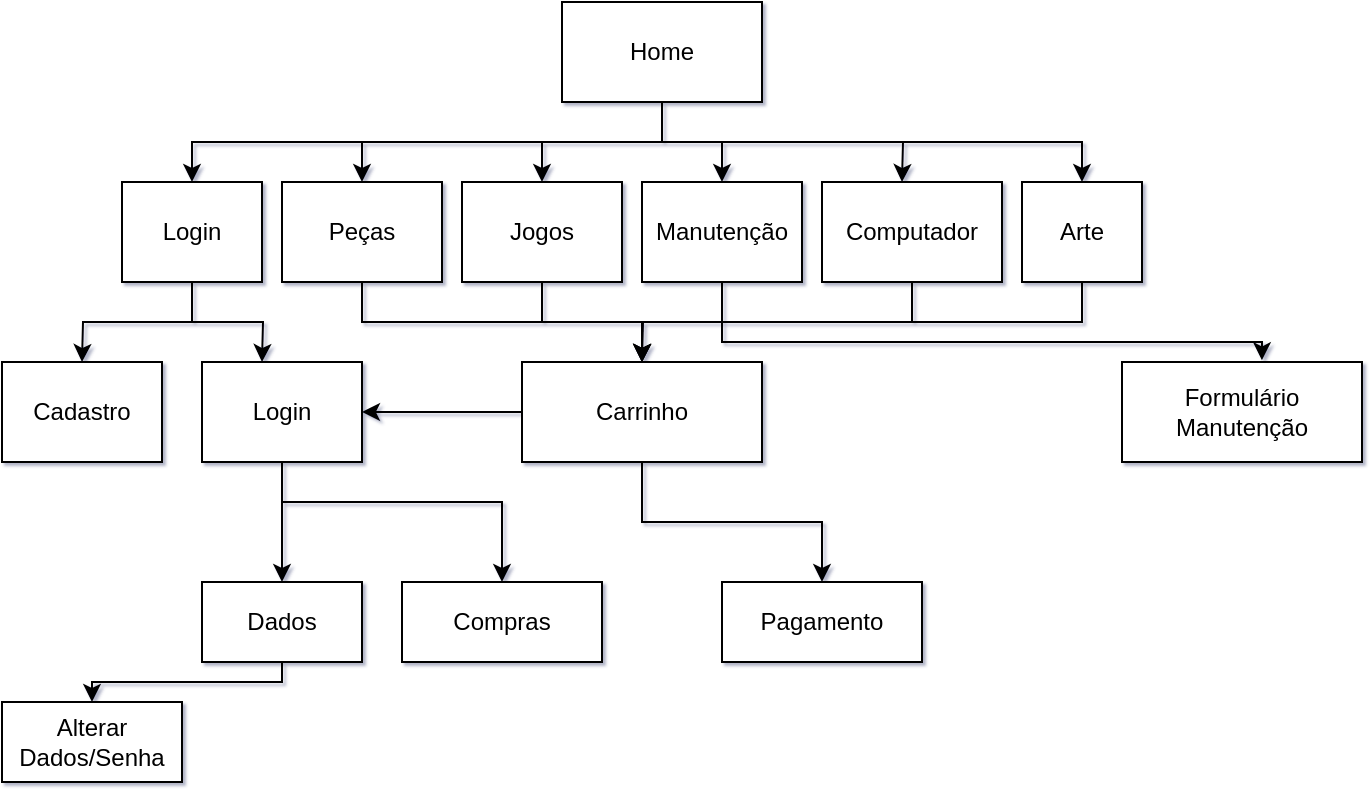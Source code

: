 <mxfile version="13.2.4" type="github"><diagram id="RwW2cbHv02LAPcA5VKjr" name="Page-1"><mxGraphModel dx="2084" dy="466" grid="1" gridSize="10" guides="1" tooltips="1" connect="1" arrows="1" fold="1" page="1" pageScale="1" pageWidth="827" pageHeight="1169" math="0" shadow="1"><root><mxCell id="0"/><mxCell id="1" parent="0"/><mxCell id="UOsvMeYu-IRCTunMBKmB-29" style="edgeStyle=orthogonalEdgeStyle;rounded=0;orthogonalLoop=1;jettySize=auto;html=1;exitX=0.5;exitY=1;exitDx=0;exitDy=0;" edge="1" parent="1" source="UOsvMeYu-IRCTunMBKmB-35"><mxGeometry relative="1" as="geometry"><mxPoint x="420" y="100" as="targetPoint"/></mxGeometry></mxCell><mxCell id="UOsvMeYu-IRCTunMBKmB-30" style="edgeStyle=orthogonalEdgeStyle;rounded=0;orthogonalLoop=1;jettySize=auto;html=1;exitX=0.5;exitY=1;exitDx=0;exitDy=0;" edge="1" parent="1" source="UOsvMeYu-IRCTunMBKmB-35" target="UOsvMeYu-IRCTunMBKmB-37"><mxGeometry relative="1" as="geometry"><mxPoint x="330" y="100" as="targetPoint"/></mxGeometry></mxCell><mxCell id="UOsvMeYu-IRCTunMBKmB-31" style="edgeStyle=orthogonalEdgeStyle;rounded=0;orthogonalLoop=1;jettySize=auto;html=1;exitX=0.5;exitY=1;exitDx=0;exitDy=0;" edge="1" parent="1" source="UOsvMeYu-IRCTunMBKmB-35" target="UOsvMeYu-IRCTunMBKmB-41"><mxGeometry relative="1" as="geometry"><mxPoint x="240" y="100" as="targetPoint"/></mxGeometry></mxCell><mxCell id="UOsvMeYu-IRCTunMBKmB-32" style="edgeStyle=orthogonalEdgeStyle;rounded=0;orthogonalLoop=1;jettySize=auto;html=1;exitX=0.5;exitY=1;exitDx=0;exitDy=0;" edge="1" parent="1" source="UOsvMeYu-IRCTunMBKmB-35" target="UOsvMeYu-IRCTunMBKmB-40"><mxGeometry relative="1" as="geometry"><mxPoint x="210" y="100" as="targetPoint"/></mxGeometry></mxCell><mxCell id="UOsvMeYu-IRCTunMBKmB-33" style="edgeStyle=orthogonalEdgeStyle;rounded=0;orthogonalLoop=1;jettySize=auto;html=1;exitX=0.5;exitY=1;exitDx=0;exitDy=0;entryX=0.5;entryY=0;entryDx=0;entryDy=0;" edge="1" parent="1" source="UOsvMeYu-IRCTunMBKmB-35" target="UOsvMeYu-IRCTunMBKmB-42"><mxGeometry relative="1" as="geometry"/></mxCell><mxCell id="UOsvMeYu-IRCTunMBKmB-34" style="edgeStyle=orthogonalEdgeStyle;rounded=0;orthogonalLoop=1;jettySize=auto;html=1;exitX=0.5;exitY=1;exitDx=0;exitDy=0;" edge="1" parent="1" source="UOsvMeYu-IRCTunMBKmB-35" target="UOsvMeYu-IRCTunMBKmB-43"><mxGeometry relative="1" as="geometry"/></mxCell><mxCell id="UOsvMeYu-IRCTunMBKmB-35" value="Home&lt;br&gt;" style="rounded=0;whiteSpace=wrap;html=1;" vertex="1" parent="1"><mxGeometry x="250" y="10" width="100" height="50" as="geometry"/></mxCell><mxCell id="UOsvMeYu-IRCTunMBKmB-51" style="edgeStyle=orthogonalEdgeStyle;rounded=0;orthogonalLoop=1;jettySize=auto;html=1;exitX=0.5;exitY=1;exitDx=0;exitDy=0;entryX=0.5;entryY=0;entryDx=0;entryDy=0;" edge="1" parent="1" source="UOsvMeYu-IRCTunMBKmB-36" target="UOsvMeYu-IRCTunMBKmB-46"><mxGeometry relative="1" as="geometry"/></mxCell><mxCell id="UOsvMeYu-IRCTunMBKmB-36" value="Computador" style="rounded=0;whiteSpace=wrap;html=1;" vertex="1" parent="1"><mxGeometry x="380" y="100" width="90" height="50" as="geometry"/></mxCell><mxCell id="UOsvMeYu-IRCTunMBKmB-77" style="edgeStyle=orthogonalEdgeStyle;rounded=0;orthogonalLoop=1;jettySize=auto;html=1;exitX=0.5;exitY=1;exitDx=0;exitDy=0;entryX=0.583;entryY=-0.017;entryDx=0;entryDy=0;entryPerimeter=0;" edge="1" parent="1" source="UOsvMeYu-IRCTunMBKmB-37" target="UOsvMeYu-IRCTunMBKmB-78"><mxGeometry relative="1" as="geometry"><mxPoint x="600" y="200" as="targetPoint"/><Array as="points"><mxPoint x="330" y="180"/><mxPoint x="600" y="180"/></Array></mxGeometry></mxCell><mxCell id="UOsvMeYu-IRCTunMBKmB-37" value="Manutenção" style="rounded=0;whiteSpace=wrap;html=1;" vertex="1" parent="1"><mxGeometry x="290" y="100" width="80" height="50" as="geometry"/></mxCell><mxCell id="UOsvMeYu-IRCTunMBKmB-38" style="edgeStyle=orthogonalEdgeStyle;rounded=0;orthogonalLoop=1;jettySize=auto;html=1;exitX=0.5;exitY=1;exitDx=0;exitDy=0;" edge="1" parent="1" source="UOsvMeYu-IRCTunMBKmB-40"><mxGeometry relative="1" as="geometry"><mxPoint x="100" y="190" as="targetPoint"/></mxGeometry></mxCell><mxCell id="UOsvMeYu-IRCTunMBKmB-39" style="edgeStyle=orthogonalEdgeStyle;rounded=0;orthogonalLoop=1;jettySize=auto;html=1;exitX=0.5;exitY=1;exitDx=0;exitDy=0;" edge="1" parent="1" source="UOsvMeYu-IRCTunMBKmB-40"><mxGeometry relative="1" as="geometry"><mxPoint x="10" y="190" as="targetPoint"/></mxGeometry></mxCell><mxCell id="UOsvMeYu-IRCTunMBKmB-40" value="Login" style="rounded=0;whiteSpace=wrap;html=1;" vertex="1" parent="1"><mxGeometry x="30" y="100" width="70" height="50" as="geometry"/></mxCell><mxCell id="UOsvMeYu-IRCTunMBKmB-49" style="edgeStyle=orthogonalEdgeStyle;rounded=0;orthogonalLoop=1;jettySize=auto;html=1;exitX=0.5;exitY=1;exitDx=0;exitDy=0;" edge="1" parent="1" source="UOsvMeYu-IRCTunMBKmB-41"><mxGeometry relative="1" as="geometry"><mxPoint x="290" y="190" as="targetPoint"/></mxGeometry></mxCell><mxCell id="UOsvMeYu-IRCTunMBKmB-41" value="Jogos" style="rounded=0;whiteSpace=wrap;html=1;" vertex="1" parent="1"><mxGeometry x="200" y="100" width="80" height="50" as="geometry"/></mxCell><mxCell id="UOsvMeYu-IRCTunMBKmB-48" style="edgeStyle=orthogonalEdgeStyle;rounded=0;orthogonalLoop=1;jettySize=auto;html=1;exitX=0.5;exitY=1;exitDx=0;exitDy=0;entryX=0.5;entryY=0;entryDx=0;entryDy=0;" edge="1" parent="1" source="UOsvMeYu-IRCTunMBKmB-42" target="UOsvMeYu-IRCTunMBKmB-46"><mxGeometry relative="1" as="geometry"/></mxCell><mxCell id="UOsvMeYu-IRCTunMBKmB-42" value="Peças" style="rounded=0;whiteSpace=wrap;html=1;" vertex="1" parent="1"><mxGeometry x="110" y="100" width="80" height="50" as="geometry"/></mxCell><mxCell id="UOsvMeYu-IRCTunMBKmB-52" style="edgeStyle=orthogonalEdgeStyle;rounded=0;orthogonalLoop=1;jettySize=auto;html=1;exitX=0.5;exitY=1;exitDx=0;exitDy=0;entryX=0.5;entryY=0;entryDx=0;entryDy=0;" edge="1" parent="1" source="UOsvMeYu-IRCTunMBKmB-43" target="UOsvMeYu-IRCTunMBKmB-46"><mxGeometry relative="1" as="geometry"/></mxCell><mxCell id="UOsvMeYu-IRCTunMBKmB-43" value="Arte" style="rounded=0;whiteSpace=wrap;html=1;" vertex="1" parent="1"><mxGeometry x="480" y="100" width="60" height="50" as="geometry"/></mxCell><mxCell id="UOsvMeYu-IRCTunMBKmB-44" value="Cadastro" style="rounded=0;whiteSpace=wrap;html=1;" vertex="1" parent="1"><mxGeometry x="-30" y="190" width="80" height="50" as="geometry"/></mxCell><mxCell id="UOsvMeYu-IRCTunMBKmB-67" style="edgeStyle=orthogonalEdgeStyle;rounded=0;orthogonalLoop=1;jettySize=auto;html=1;exitX=0.5;exitY=1;exitDx=0;exitDy=0;" edge="1" parent="1" source="UOsvMeYu-IRCTunMBKmB-45" target="UOsvMeYu-IRCTunMBKmB-68"><mxGeometry relative="1" as="geometry"><mxPoint x="110" y="300" as="targetPoint"/></mxGeometry></mxCell><mxCell id="UOsvMeYu-IRCTunMBKmB-71" style="edgeStyle=orthogonalEdgeStyle;rounded=0;orthogonalLoop=1;jettySize=auto;html=1;exitX=0.5;exitY=1;exitDx=0;exitDy=0;" edge="1" parent="1" source="UOsvMeYu-IRCTunMBKmB-45" target="UOsvMeYu-IRCTunMBKmB-69"><mxGeometry relative="1" as="geometry"><Array as="points"><mxPoint x="110" y="260"/><mxPoint x="220" y="260"/></Array></mxGeometry></mxCell><mxCell id="UOsvMeYu-IRCTunMBKmB-45" value="Login" style="rounded=0;whiteSpace=wrap;html=1;" vertex="1" parent="1"><mxGeometry x="70" y="190" width="80" height="50" as="geometry"/></mxCell><mxCell id="UOsvMeYu-IRCTunMBKmB-72" style="edgeStyle=orthogonalEdgeStyle;rounded=0;orthogonalLoop=1;jettySize=auto;html=1;exitX=0;exitY=0.5;exitDx=0;exitDy=0;entryX=1;entryY=0.5;entryDx=0;entryDy=0;" edge="1" parent="1" source="UOsvMeYu-IRCTunMBKmB-46" target="UOsvMeYu-IRCTunMBKmB-45"><mxGeometry relative="1" as="geometry"/></mxCell><mxCell id="UOsvMeYu-IRCTunMBKmB-73" style="edgeStyle=orthogonalEdgeStyle;rounded=0;orthogonalLoop=1;jettySize=auto;html=1;exitX=0.5;exitY=1;exitDx=0;exitDy=0;" edge="1" parent="1" source="UOsvMeYu-IRCTunMBKmB-46" target="UOsvMeYu-IRCTunMBKmB-74"><mxGeometry relative="1" as="geometry"><mxPoint x="440" y="280" as="targetPoint"/></mxGeometry></mxCell><mxCell id="UOsvMeYu-IRCTunMBKmB-46" value="Carrinho" style="rounded=0;whiteSpace=wrap;html=1;" vertex="1" parent="1"><mxGeometry x="230" y="190" width="120" height="50" as="geometry"/></mxCell><mxCell id="UOsvMeYu-IRCTunMBKmB-81" style="edgeStyle=orthogonalEdgeStyle;rounded=0;orthogonalLoop=1;jettySize=auto;html=1;exitX=0.5;exitY=1;exitDx=0;exitDy=0;entryX=0.5;entryY=0;entryDx=0;entryDy=0;" edge="1" parent="1" source="UOsvMeYu-IRCTunMBKmB-68" target="UOsvMeYu-IRCTunMBKmB-79"><mxGeometry relative="1" as="geometry"><Array as="points"><mxPoint x="110" y="350"/><mxPoint x="15" y="350"/></Array></mxGeometry></mxCell><mxCell id="UOsvMeYu-IRCTunMBKmB-68" value="Dados" style="rounded=0;whiteSpace=wrap;html=1;" vertex="1" parent="1"><mxGeometry x="70" y="300" width="80" height="40" as="geometry"/></mxCell><mxCell id="UOsvMeYu-IRCTunMBKmB-69" value="Compras" style="rounded=0;whiteSpace=wrap;html=1;" vertex="1" parent="1"><mxGeometry x="170" y="300" width="100" height="40" as="geometry"/></mxCell><mxCell id="UOsvMeYu-IRCTunMBKmB-74" value="Pagamento" style="rounded=0;whiteSpace=wrap;html=1;" vertex="1" parent="1"><mxGeometry x="330" y="300" width="100" height="40" as="geometry"/></mxCell><mxCell id="UOsvMeYu-IRCTunMBKmB-78" value="Formulário Manutenção" style="rounded=0;whiteSpace=wrap;html=1;" vertex="1" parent="1"><mxGeometry x="530" y="190" width="120" height="50" as="geometry"/></mxCell><mxCell id="UOsvMeYu-IRCTunMBKmB-79" value="Alterar Dados/Senha" style="rounded=0;whiteSpace=wrap;html=1;" vertex="1" parent="1"><mxGeometry x="-30" y="360" width="90" height="40" as="geometry"/></mxCell></root></mxGraphModel></diagram></mxfile>